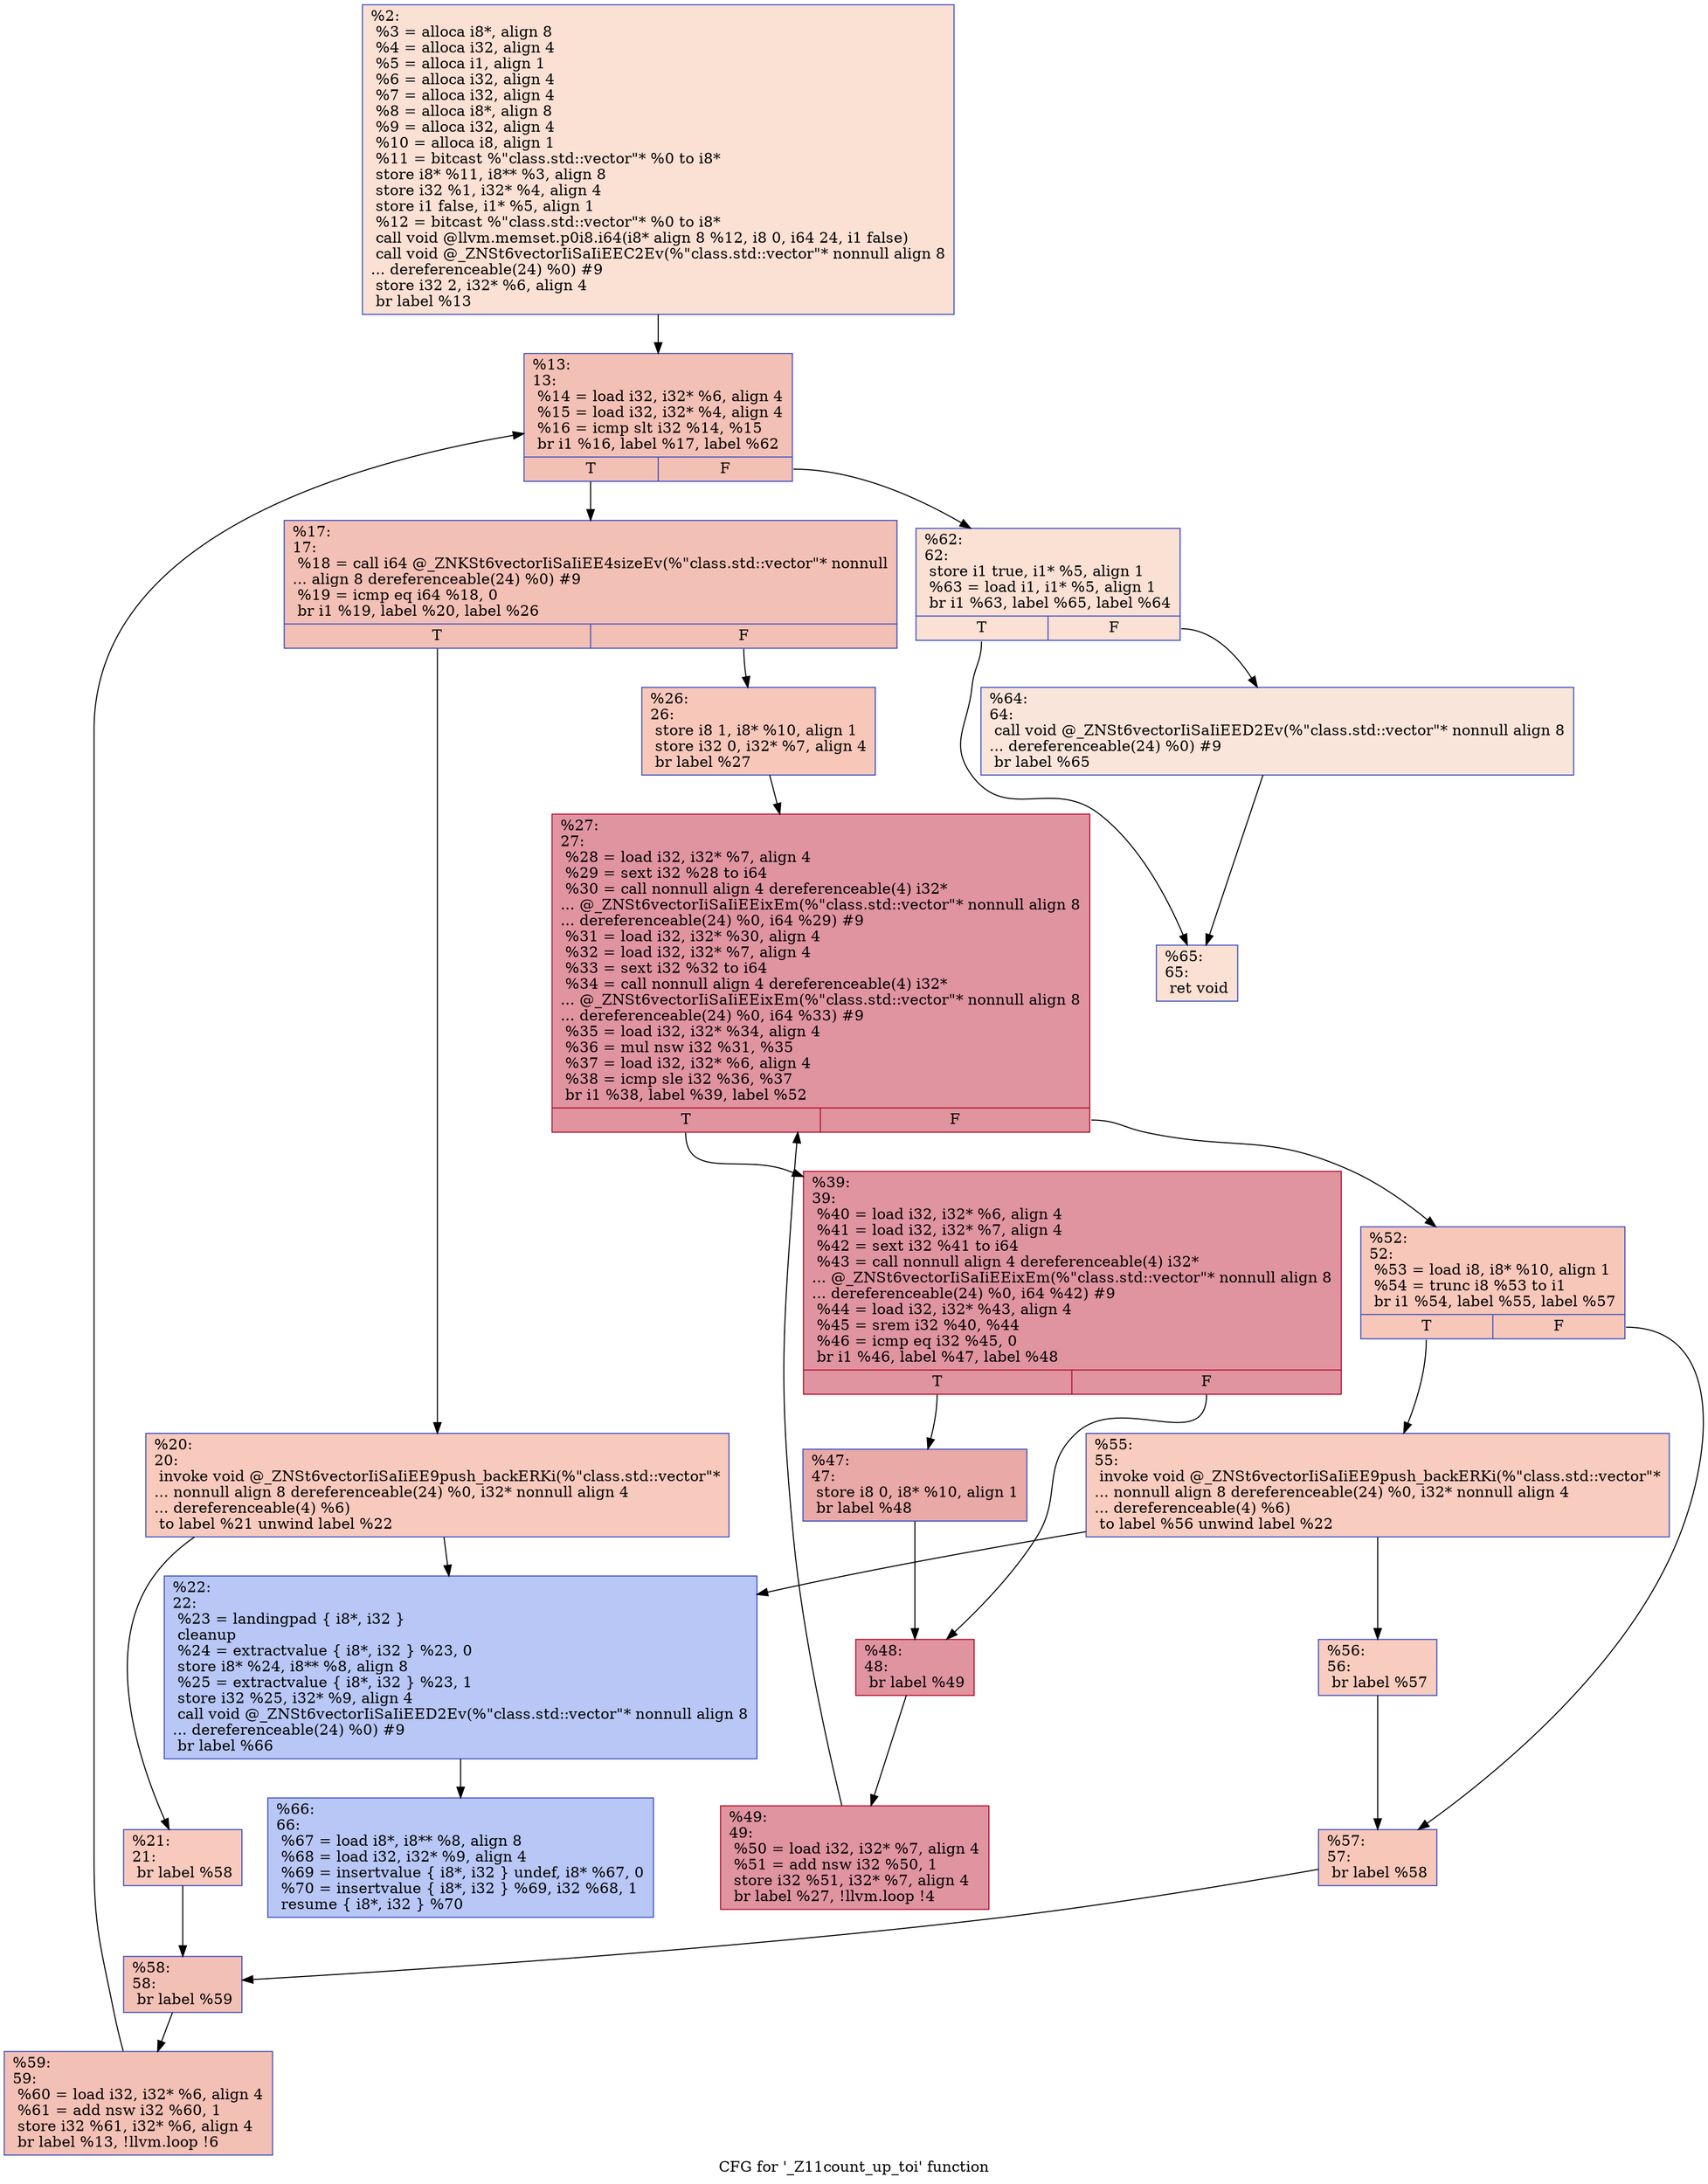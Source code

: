 digraph "CFG for '_Z11count_up_toi' function" {
	label="CFG for '_Z11count_up_toi' function";

	Node0x55ae64663900 [shape=record,color="#3d50c3ff", style=filled, fillcolor="#f7b99e70",label="{%2:\l  %3 = alloca i8*, align 8\l  %4 = alloca i32, align 4\l  %5 = alloca i1, align 1\l  %6 = alloca i32, align 4\l  %7 = alloca i32, align 4\l  %8 = alloca i8*, align 8\l  %9 = alloca i32, align 4\l  %10 = alloca i8, align 1\l  %11 = bitcast %\"class.std::vector\"* %0 to i8*\l  store i8* %11, i8** %3, align 8\l  store i32 %1, i32* %4, align 4\l  store i1 false, i1* %5, align 1\l  %12 = bitcast %\"class.std::vector\"* %0 to i8*\l  call void @llvm.memset.p0i8.i64(i8* align 8 %12, i8 0, i64 24, i1 false)\l  call void @_ZNSt6vectorIiSaIiEEC2Ev(%\"class.std::vector\"* nonnull align 8\l... dereferenceable(24) %0) #9\l  store i32 2, i32* %6, align 4\l  br label %13\l}"];
	Node0x55ae64663900 -> Node0x55ae64664cb0;
	Node0x55ae64664cb0 [shape=record,color="#3d50c3ff", style=filled, fillcolor="#e5705870",label="{%13:\l13:                                               \l  %14 = load i32, i32* %6, align 4\l  %15 = load i32, i32* %4, align 4\l  %16 = icmp slt i32 %14, %15\l  br i1 %16, label %17, label %62\l|{<s0>T|<s1>F}}"];
	Node0x55ae64664cb0:s0 -> Node0x55ae64664f20;
	Node0x55ae64664cb0:s1 -> Node0x55ae64664f70;
	Node0x55ae64664f20 [shape=record,color="#3d50c3ff", style=filled, fillcolor="#e5705870",label="{%17:\l17:                                               \l  %18 = call i64 @_ZNKSt6vectorIiSaIiEE4sizeEv(%\"class.std::vector\"* nonnull\l... align 8 dereferenceable(24) %0) #9\l  %19 = icmp eq i64 %18, 0\l  br i1 %19, label %20, label %26\l|{<s0>T|<s1>F}}"];
	Node0x55ae64664f20:s0 -> Node0x55ae64665340;
	Node0x55ae64664f20:s1 -> Node0x55ae64665390;
	Node0x55ae64665340 [shape=record,color="#3d50c3ff", style=filled, fillcolor="#ef886b70",label="{%20:\l20:                                               \l  invoke void @_ZNSt6vectorIiSaIiEE9push_backERKi(%\"class.std::vector\"*\l... nonnull align 8 dereferenceable(24) %0, i32* nonnull align 4\l... dereferenceable(4) %6)\l          to label %21 unwind label %22\l}"];
	Node0x55ae64665340 -> Node0x55ae64665550;
	Node0x55ae64665340 -> Node0x55ae646655a0;
	Node0x55ae64665550 [shape=record,color="#3d50c3ff", style=filled, fillcolor="#ef886b70",label="{%21:\l21:                                               \l  br label %58\l}"];
	Node0x55ae64665550 -> Node0x55ae646658f0;
	Node0x55ae646655a0 [shape=record,color="#3d50c3ff", style=filled, fillcolor="#5f7fe870",label="{%22:\l22:                                               \l  %23 = landingpad \{ i8*, i32 \}\l          cleanup\l  %24 = extractvalue \{ i8*, i32 \} %23, 0\l  store i8* %24, i8** %8, align 8\l  %25 = extractvalue \{ i8*, i32 \} %23, 1\l  store i32 %25, i32* %9, align 4\l  call void @_ZNSt6vectorIiSaIiEED2Ev(%\"class.std::vector\"* nonnull align 8\l... dereferenceable(24) %0) #9\l  br label %66\l}"];
	Node0x55ae646655a0 -> Node0x55ae646660b0;
	Node0x55ae64665390 [shape=record,color="#3d50c3ff", style=filled, fillcolor="#ec7f6370",label="{%26:\l26:                                               \l  store i8 1, i8* %10, align 1\l  store i32 0, i32* %7, align 4\l  br label %27\l}"];
	Node0x55ae64665390 -> Node0x55ae646662c0;
	Node0x55ae646662c0 [shape=record,color="#b70d28ff", style=filled, fillcolor="#b70d2870",label="{%27:\l27:                                               \l  %28 = load i32, i32* %7, align 4\l  %29 = sext i32 %28 to i64\l  %30 = call nonnull align 4 dereferenceable(4) i32*\l... @_ZNSt6vectorIiSaIiEEixEm(%\"class.std::vector\"* nonnull align 8\l... dereferenceable(24) %0, i64 %29) #9\l  %31 = load i32, i32* %30, align 4\l  %32 = load i32, i32* %7, align 4\l  %33 = sext i32 %32 to i64\l  %34 = call nonnull align 4 dereferenceable(4) i32*\l... @_ZNSt6vectorIiSaIiEEixEm(%\"class.std::vector\"* nonnull align 8\l... dereferenceable(24) %0, i64 %33) #9\l  %35 = load i32, i32* %34, align 4\l  %36 = mul nsw i32 %31, %35\l  %37 = load i32, i32* %6, align 4\l  %38 = icmp sle i32 %36, %37\l  br i1 %38, label %39, label %52\l|{<s0>T|<s1>F}}"];
	Node0x55ae646662c0:s0 -> Node0x55ae64666df0;
	Node0x55ae646662c0:s1 -> Node0x55ae64666e40;
	Node0x55ae64666df0 [shape=record,color="#b70d28ff", style=filled, fillcolor="#b70d2870",label="{%39:\l39:                                               \l  %40 = load i32, i32* %6, align 4\l  %41 = load i32, i32* %7, align 4\l  %42 = sext i32 %41 to i64\l  %43 = call nonnull align 4 dereferenceable(4) i32*\l... @_ZNSt6vectorIiSaIiEEixEm(%\"class.std::vector\"* nonnull align 8\l... dereferenceable(24) %0, i64 %42) #9\l  %44 = load i32, i32* %43, align 4\l  %45 = srem i32 %40, %44\l  %46 = icmp eq i32 %45, 0\l  br i1 %46, label %47, label %48\l|{<s0>T|<s1>F}}"];
	Node0x55ae64666df0:s0 -> Node0x55ae64667390;
	Node0x55ae64666df0:s1 -> Node0x55ae646673e0;
	Node0x55ae64667390 [shape=record,color="#3d50c3ff", style=filled, fillcolor="#ca3b3770",label="{%47:\l47:                                               \l  store i8 0, i8* %10, align 1\l  br label %48\l}"];
	Node0x55ae64667390 -> Node0x55ae646673e0;
	Node0x55ae646673e0 [shape=record,color="#b70d28ff", style=filled, fillcolor="#b70d2870",label="{%48:\l48:                                               \l  br label %49\l}"];
	Node0x55ae646673e0 -> Node0x55ae64667620;
	Node0x55ae64667620 [shape=record,color="#b70d28ff", style=filled, fillcolor="#b70d2870",label="{%49:\l49:                                               \l  %50 = load i32, i32* %7, align 4\l  %51 = add nsw i32 %50, 1\l  store i32 %51, i32* %7, align 4\l  br label %27, !llvm.loop !4\l}"];
	Node0x55ae64667620 -> Node0x55ae646662c0;
	Node0x55ae64666e40 [shape=record,color="#3d50c3ff", style=filled, fillcolor="#ec7f6370",label="{%52:\l52:                                               \l  %53 = load i8, i8* %10, align 1\l  %54 = trunc i8 %53 to i1\l  br i1 %54, label %55, label %57\l|{<s0>T|<s1>F}}"];
	Node0x55ae64666e40:s0 -> Node0x55ae64668450;
	Node0x55ae64666e40:s1 -> Node0x55ae646684a0;
	Node0x55ae64668450 [shape=record,color="#3d50c3ff", style=filled, fillcolor="#f08b6e70",label="{%55:\l55:                                               \l  invoke void @_ZNSt6vectorIiSaIiEE9push_backERKi(%\"class.std::vector\"*\l... nonnull align 8 dereferenceable(24) %0, i32* nonnull align 4\l... dereferenceable(4) %6)\l          to label %56 unwind label %22\l}"];
	Node0x55ae64668450 -> Node0x55ae646685e0;
	Node0x55ae64668450 -> Node0x55ae646655a0;
	Node0x55ae646685e0 [shape=record,color="#3d50c3ff", style=filled, fillcolor="#f08b6e70",label="{%56:\l56:                                               \l  br label %57\l}"];
	Node0x55ae646685e0 -> Node0x55ae646684a0;
	Node0x55ae646684a0 [shape=record,color="#3d50c3ff", style=filled, fillcolor="#ec7f6370",label="{%57:\l57:                                               \l  br label %58\l}"];
	Node0x55ae646684a0 -> Node0x55ae646658f0;
	Node0x55ae646658f0 [shape=record,color="#3d50c3ff", style=filled, fillcolor="#e5705870",label="{%58:\l58:                                               \l  br label %59\l}"];
	Node0x55ae646658f0 -> Node0x55ae64668880;
	Node0x55ae64668880 [shape=record,color="#3d50c3ff", style=filled, fillcolor="#e5705870",label="{%59:\l59:                                               \l  %60 = load i32, i32* %6, align 4\l  %61 = add nsw i32 %60, 1\l  store i32 %61, i32* %6, align 4\l  br label %13, !llvm.loop !6\l}"];
	Node0x55ae64668880 -> Node0x55ae64664cb0;
	Node0x55ae64664f70 [shape=record,color="#3d50c3ff", style=filled, fillcolor="#f7b99e70",label="{%62:\l62:                                               \l  store i1 true, i1* %5, align 1\l  %63 = load i1, i1* %5, align 1\l  br i1 %63, label %65, label %64\l|{<s0>T|<s1>F}}"];
	Node0x55ae64664f70:s0 -> Node0x55ae64668cc0;
	Node0x55ae64664f70:s1 -> Node0x55ae64668d10;
	Node0x55ae64668d10 [shape=record,color="#3d50c3ff", style=filled, fillcolor="#f4c5ad70",label="{%64:\l64:                                               \l  call void @_ZNSt6vectorIiSaIiEED2Ev(%\"class.std::vector\"* nonnull align 8\l... dereferenceable(24) %0) #9\l  br label %65\l}"];
	Node0x55ae64668d10 -> Node0x55ae64668cc0;
	Node0x55ae64668cc0 [shape=record,color="#3d50c3ff", style=filled, fillcolor="#f7b99e70",label="{%65:\l65:                                               \l  ret void\l}"];
	Node0x55ae646660b0 [shape=record,color="#3d50c3ff", style=filled, fillcolor="#5f7fe870",label="{%66:\l66:                                               \l  %67 = load i8*, i8** %8, align 8\l  %68 = load i32, i32* %9, align 4\l  %69 = insertvalue \{ i8*, i32 \} undef, i8* %67, 0\l  %70 = insertvalue \{ i8*, i32 \} %69, i32 %68, 1\l  resume \{ i8*, i32 \} %70\l}"];
}
